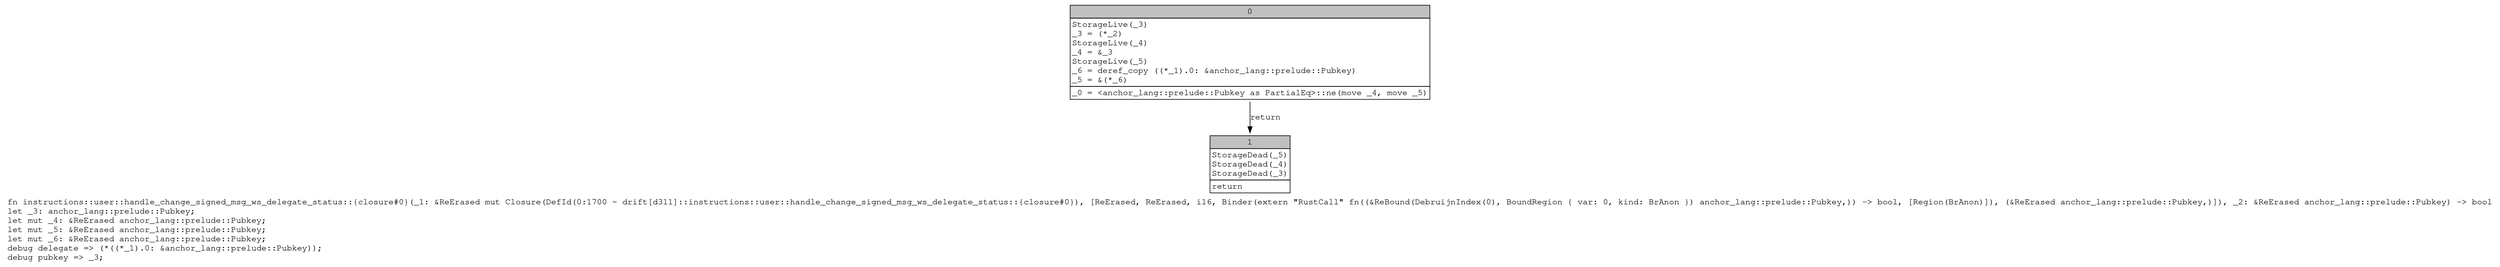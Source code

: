 digraph Mir_0_1700 {
    graph [fontname="Courier, monospace"];
    node [fontname="Courier, monospace"];
    edge [fontname="Courier, monospace"];
    label=<fn instructions::user::handle_change_signed_msg_ws_delegate_status::{closure#0}(_1: &amp;ReErased mut Closure(DefId(0:1700 ~ drift[d311]::instructions::user::handle_change_signed_msg_ws_delegate_status::{closure#0}), [ReErased, ReErased, i16, Binder(extern &quot;RustCall&quot; fn((&amp;ReBound(DebruijnIndex(0), BoundRegion { var: 0, kind: BrAnon }) anchor_lang::prelude::Pubkey,)) -&gt; bool, [Region(BrAnon)]), (&amp;ReErased anchor_lang::prelude::Pubkey,)]), _2: &amp;ReErased anchor_lang::prelude::Pubkey) -&gt; bool<br align="left"/>let _3: anchor_lang::prelude::Pubkey;<br align="left"/>let mut _4: &amp;ReErased anchor_lang::prelude::Pubkey;<br align="left"/>let mut _5: &amp;ReErased anchor_lang::prelude::Pubkey;<br align="left"/>let mut _6: &amp;ReErased anchor_lang::prelude::Pubkey;<br align="left"/>debug delegate =&gt; (*((*_1).0: &amp;anchor_lang::prelude::Pubkey));<br align="left"/>debug pubkey =&gt; _3;<br align="left"/>>;
    bb0__0_1700 [shape="none", label=<<table border="0" cellborder="1" cellspacing="0"><tr><td bgcolor="gray" align="center" colspan="1">0</td></tr><tr><td align="left" balign="left">StorageLive(_3)<br/>_3 = (*_2)<br/>StorageLive(_4)<br/>_4 = &amp;_3<br/>StorageLive(_5)<br/>_6 = deref_copy ((*_1).0: &amp;anchor_lang::prelude::Pubkey)<br/>_5 = &amp;(*_6)<br/></td></tr><tr><td align="left">_0 = &lt;anchor_lang::prelude::Pubkey as PartialEq&gt;::ne(move _4, move _5)</td></tr></table>>];
    bb1__0_1700 [shape="none", label=<<table border="0" cellborder="1" cellspacing="0"><tr><td bgcolor="gray" align="center" colspan="1">1</td></tr><tr><td align="left" balign="left">StorageDead(_5)<br/>StorageDead(_4)<br/>StorageDead(_3)<br/></td></tr><tr><td align="left">return</td></tr></table>>];
    bb0__0_1700 -> bb1__0_1700 [label="return"];
}
